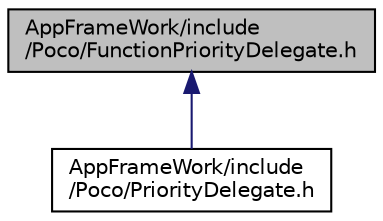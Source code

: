 digraph "AppFrameWork/include/Poco/FunctionPriorityDelegate.h"
{
 // LATEX_PDF_SIZE
  edge [fontname="Helvetica",fontsize="10",labelfontname="Helvetica",labelfontsize="10"];
  node [fontname="Helvetica",fontsize="10",shape=record];
  Node1 [label="AppFrameWork/include\l/Poco/FunctionPriorityDelegate.h",height=0.2,width=0.4,color="black", fillcolor="grey75", style="filled", fontcolor="black",tooltip=" "];
  Node1 -> Node2 [dir="back",color="midnightblue",fontsize="10",style="solid",fontname="Helvetica"];
  Node2 [label="AppFrameWork/include\l/Poco/PriorityDelegate.h",height=0.2,width=0.4,color="black", fillcolor="white", style="filled",URL="$PriorityDelegate_8h.html",tooltip=" "];
}
